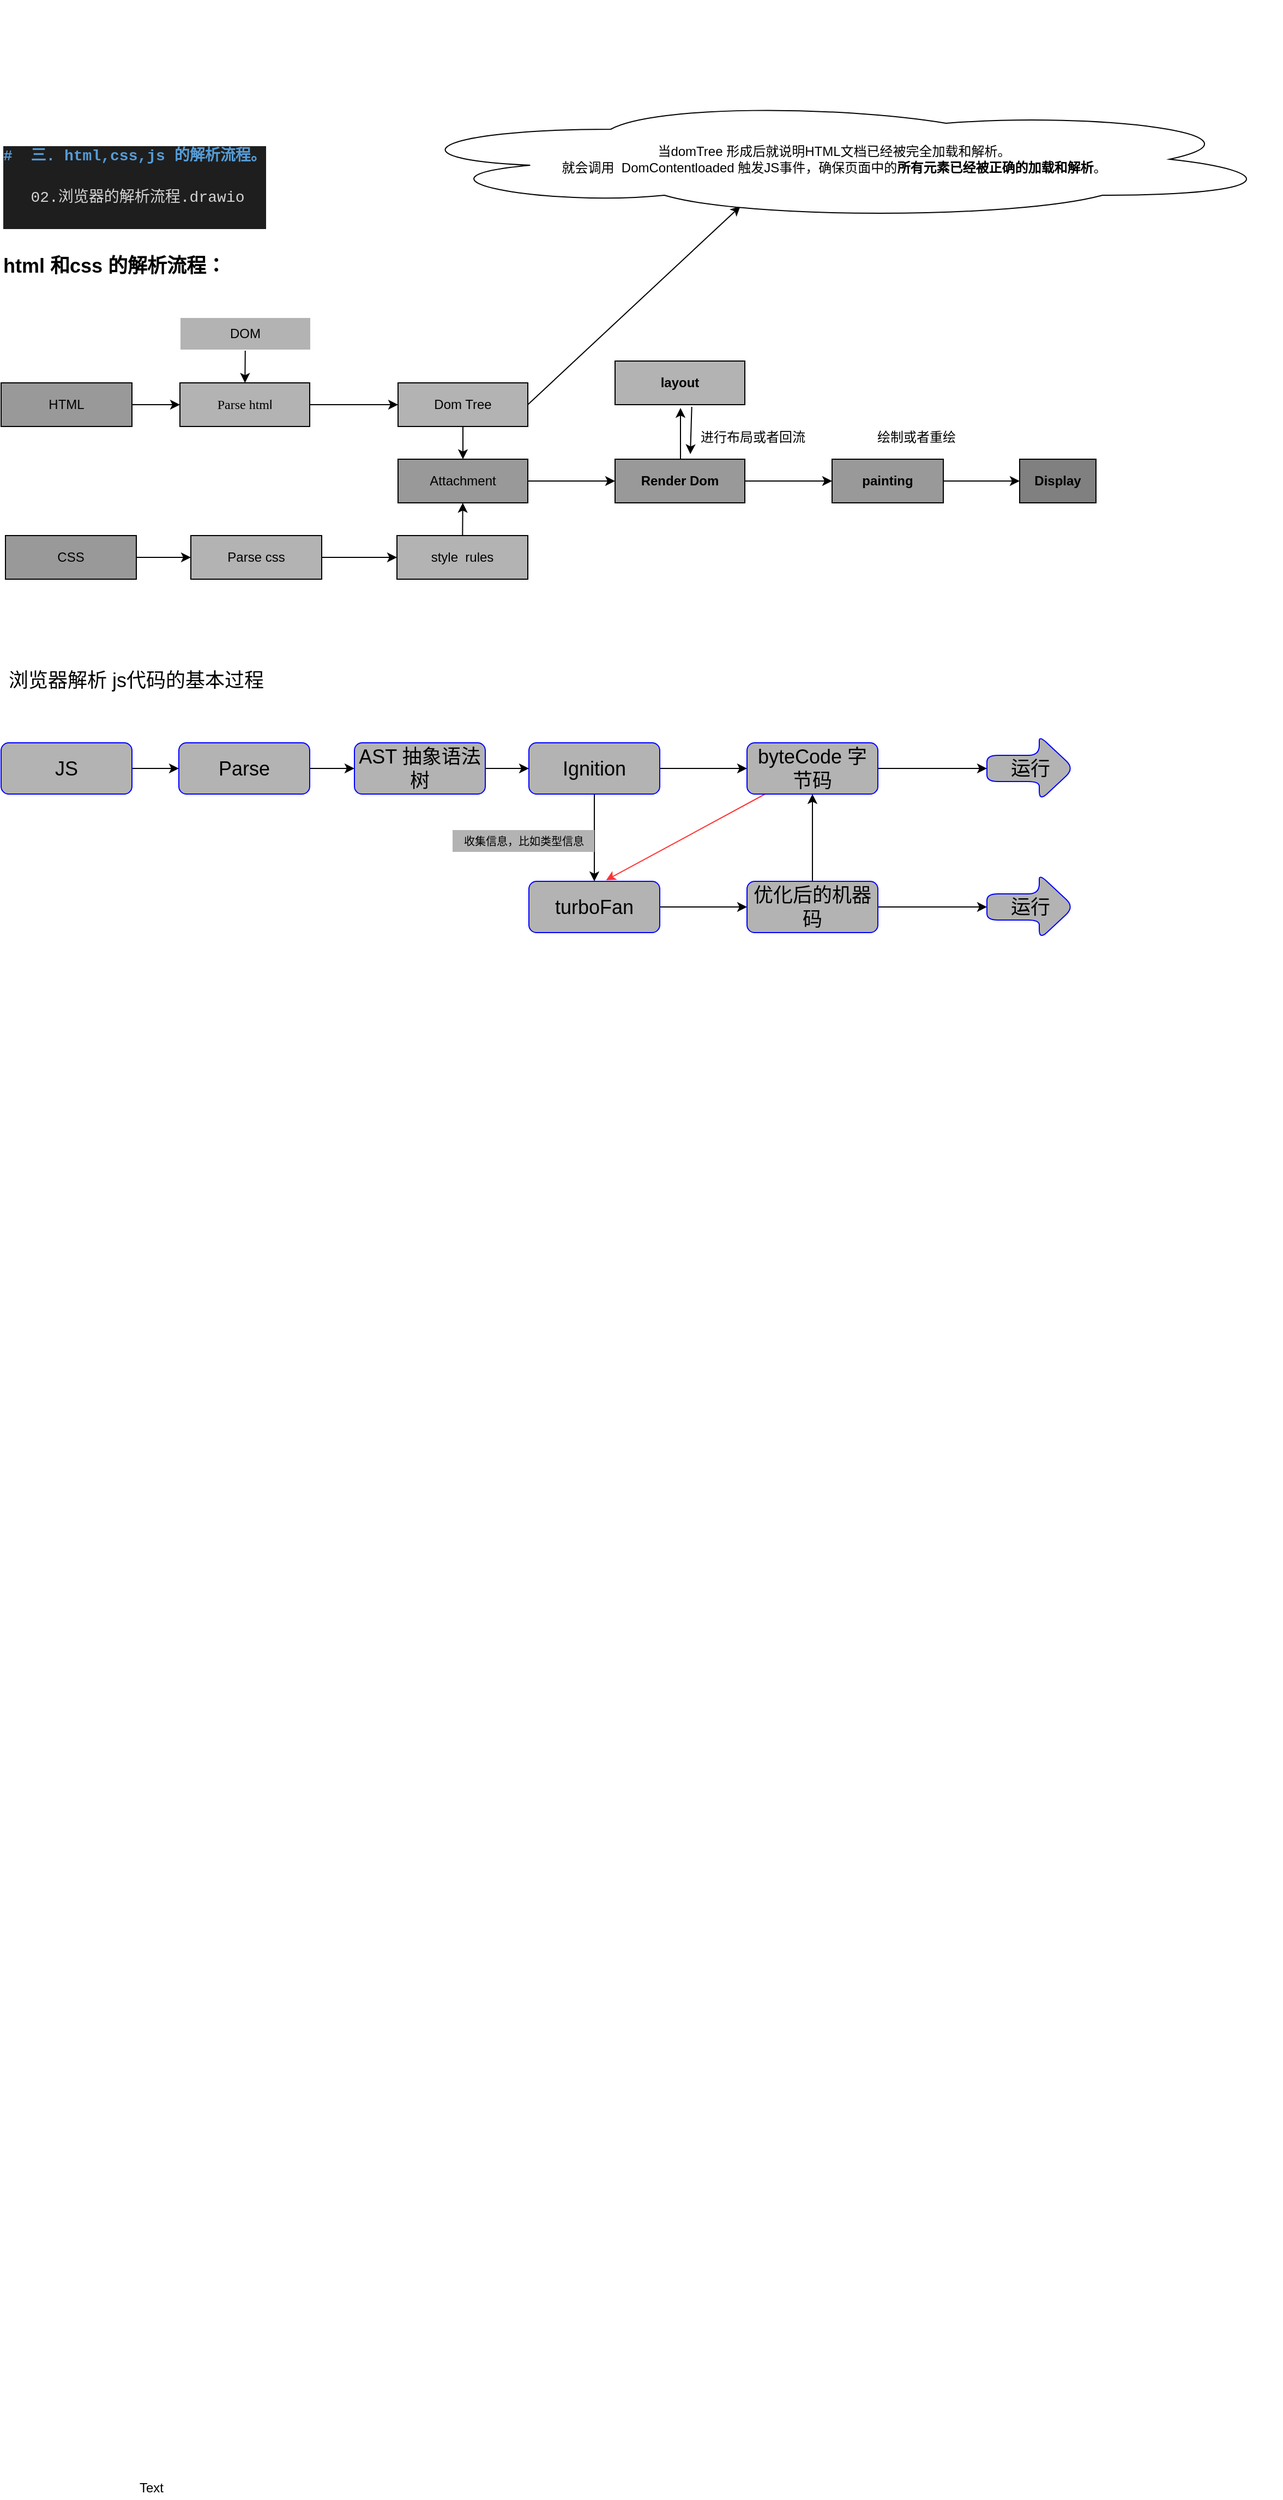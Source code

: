 <mxfile pages="1">
    <diagram id="wpIUDCgS-jAy4nphHHjV" name="Page-1">
        <mxGraphModel dx="1056" dy="3940" grid="1" gridSize="10" guides="1" tooltips="1" connect="1" arrows="1" fold="1" page="1" pageScale="1" pageWidth="827" pageHeight="1169" math="0" shadow="0">
            <root>
                <mxCell id="0"/>
                <mxCell id="1" parent="0"/>
                <mxCell id="2" value="Text" style="text;html=1;resizable=0;points=[];autosize=1;align=left;verticalAlign=top;spacingTop=-4;" parent="1" vertex="1">
                    <mxGeometry x="161" y="-180" width="40" height="20" as="geometry"/>
                </mxCell>
                <mxCell id="4" value="&lt;div style=&quot;color: rgb(212 , 212 , 212) ; background-color: rgb(30 , 30 , 30) ; font-family: &amp;#34;consolas&amp;#34; , &amp;#34;courier new&amp;#34; , monospace ; font-size: 14px ; line-height: 19px ; white-space: pre&quot;&gt;&lt;div&gt;&lt;span style=&quot;color: #569cd6 ; font-weight: bold&quot;&gt;# &amp;nbsp;三. html,css,js 的解析流程。&lt;/span&gt;&lt;/div&gt;&lt;div&gt;&amp;nbsp; &amp;nbsp; &lt;/div&gt;&lt;div&gt;&amp;nbsp; &amp;nbsp;02.浏览器的解析流程.drawio&lt;/div&gt;&lt;br&gt;&lt;/div&gt;" style="text;html=1;resizable=0;points=[];autosize=1;align=left;verticalAlign=top;spacingTop=-4;" parent="1" vertex="1">
                    <mxGeometry x="36" y="-2320" width="250" height="80" as="geometry"/>
                </mxCell>
                <mxCell id="5" value="&lt;b&gt;&lt;font style=&quot;font-size: 18px&quot;&gt;html 和css 的解析流程：&lt;/font&gt;&lt;/b&gt;" style="text;html=1;resizable=0;points=[];autosize=1;align=left;verticalAlign=top;spacingTop=-4;strokeColor=#FFFFFF;" parent="1" vertex="1">
                    <mxGeometry x="36" y="-2220" width="220" height="20" as="geometry"/>
                </mxCell>
                <mxCell id="7" value="&lt;font style=&quot;font-size: 18px&quot;&gt;浏览器解析 js代码的基本过程&lt;/font&gt;" style="text;html=1;resizable=0;points=[];autosize=1;align=left;verticalAlign=top;spacingTop=-4;" parent="1" vertex="1">
                    <mxGeometry x="41" y="-1840" width="260" height="30" as="geometry"/>
                </mxCell>
                <mxCell id="9" value="&lt;div&gt;&lt;div&gt;&lt;br&gt;&lt;/div&gt;&lt;/div&gt;" style="text;html=1;resizable=0;points=[];autosize=1;align=left;verticalAlign=top;spacingTop=-4;" parent="1" vertex="1">
                    <mxGeometry x="284" y="-2451" width="20" height="20" as="geometry"/>
                </mxCell>
                <mxCell id="15" value="" style="edgeStyle=none;html=1;" parent="1" source="13" target="14" edge="1">
                    <mxGeometry relative="1" as="geometry"/>
                </mxCell>
                <mxCell id="13" value="HTML" style="whiteSpace=wrap;html=1;fillColor=#999999;" parent="1" vertex="1">
                    <mxGeometry x="36" y="-2100" width="120" height="40" as="geometry"/>
                </mxCell>
                <mxCell id="26" value="" style="edgeStyle=none;html=1;fontFamily=Helvetica;fontSize=12;fontColor=default;" parent="1" source="14" target="25" edge="1">
                    <mxGeometry relative="1" as="geometry"/>
                </mxCell>
                <mxCell id="14" value="&lt;font face=&quot;Comic Sans MS&quot;&gt;Parse htm&lt;/font&gt;l" style="whiteSpace=wrap;html=1;fillColor=#B3B3B3;" parent="1" vertex="1">
                    <mxGeometry x="200" y="-2100" width="119" height="40" as="geometry"/>
                </mxCell>
                <mxCell id="24" value="" style="edgeStyle=none;html=1;fontFamily=Helvetica;fontSize=12;fontColor=default;" parent="1" source="16" target="23" edge="1">
                    <mxGeometry relative="1" as="geometry"/>
                </mxCell>
                <mxCell id="16" value="CSS" style="whiteSpace=wrap;html=1;fillColor=#999999;" parent="1" vertex="1">
                    <mxGeometry x="40" y="-1960" width="120" height="40" as="geometry"/>
                </mxCell>
                <mxCell id="22" value="" style="edgeStyle=none;html=1;" parent="1" source="18" target="14" edge="1">
                    <mxGeometry relative="1" as="geometry"/>
                </mxCell>
                <mxCell id="18" value="DOM" style="whiteSpace=wrap;html=1;strokeColor=#FFFFFF;fillColor=#B3B3B3;" parent="1" vertex="1">
                    <mxGeometry x="200" y="-2160" width="120" height="30" as="geometry"/>
                </mxCell>
                <mxCell id="28" value="" style="edgeStyle=none;html=1;fontFamily=Helvetica;fontSize=12;fontColor=default;" parent="1" source="23" target="27" edge="1">
                    <mxGeometry relative="1" as="geometry"/>
                </mxCell>
                <mxCell id="23" value="Parse css" style="whiteSpace=wrap;html=1;fillColor=#B3B3B3;" parent="1" vertex="1">
                    <mxGeometry x="210" y="-1960" width="120" height="40" as="geometry"/>
                </mxCell>
                <mxCell id="30" value="" style="edgeStyle=none;html=1;fontFamily=Helvetica;fontSize=12;fontColor=default;" parent="1" source="25" target="29" edge="1">
                    <mxGeometry relative="1" as="geometry"/>
                </mxCell>
                <mxCell id="76" style="edgeStyle=none;html=1;exitX=1;exitY=0.5;exitDx=0;exitDy=0;entryX=0.395;entryY=0.892;entryDx=0;entryDy=0;entryPerimeter=0;fillColor=#FF0000;" edge="1" parent="1" source="25" target="74">
                    <mxGeometry relative="1" as="geometry"/>
                </mxCell>
                <mxCell id="25" value="Dom Tree" style="whiteSpace=wrap;html=1;fillColor=#B3B3B3;" parent="1" vertex="1">
                    <mxGeometry x="400" y="-2100" width="119" height="40" as="geometry"/>
                </mxCell>
                <mxCell id="31" value="" style="edgeStyle=none;html=1;fontFamily=Helvetica;fontSize=12;fontColor=default;" parent="1" source="27" target="29" edge="1">
                    <mxGeometry relative="1" as="geometry"/>
                </mxCell>
                <mxCell id="27" value="style&amp;nbsp; rules" style="whiteSpace=wrap;html=1;fillColor=#B3B3B3;" parent="1" vertex="1">
                    <mxGeometry x="399" y="-1960" width="120" height="40" as="geometry"/>
                </mxCell>
                <mxCell id="34" value="" style="edgeStyle=none;html=1;fontFamily=Helvetica;fontSize=12;fontColor=default;" parent="1" source="29" target="33" edge="1">
                    <mxGeometry relative="1" as="geometry"/>
                </mxCell>
                <mxCell id="29" value="Attachment" style="whiteSpace=wrap;html=1;fillColor=#999999;" parent="1" vertex="1">
                    <mxGeometry x="400" y="-2030" width="119" height="40" as="geometry"/>
                </mxCell>
                <mxCell id="36" value="" style="edgeStyle=none;html=1;fontFamily=Helvetica;fontSize=12;fontColor=default;" parent="1" source="33" target="35" edge="1">
                    <mxGeometry relative="1" as="geometry"/>
                </mxCell>
                <mxCell id="40" value="" style="edgeStyle=none;html=1;fontFamily=Helvetica;fontSize=12;fontColor=default;" parent="1" source="33" edge="1">
                    <mxGeometry relative="1" as="geometry">
                        <mxPoint x="659" y="-2077" as="targetPoint"/>
                        <Array as="points">
                            <mxPoint x="659" y="-2030"/>
                        </Array>
                    </mxGeometry>
                </mxCell>
                <mxCell id="33" value="Render Dom" style="whiteSpace=wrap;html=1;fontStyle=1;fillColor=#999999;" parent="1" vertex="1">
                    <mxGeometry x="599" y="-2030" width="119" height="40" as="geometry"/>
                </mxCell>
                <mxCell id="38" value="" style="edgeStyle=none;html=1;fontFamily=Helvetica;fontSize=12;fontColor=default;" parent="1" source="35" target="37" edge="1">
                    <mxGeometry relative="1" as="geometry"/>
                </mxCell>
                <mxCell id="35" value="painting" style="whiteSpace=wrap;html=1;fontStyle=1;fillColor=#999999;" parent="1" vertex="1">
                    <mxGeometry x="798" y="-2030" width="102" height="40" as="geometry"/>
                </mxCell>
                <mxCell id="37" value="Display" style="whiteSpace=wrap;html=1;fontStyle=1;fillColor=#808080;" parent="1" vertex="1">
                    <mxGeometry x="970" y="-2030" width="70" height="40" as="geometry"/>
                </mxCell>
                <mxCell id="41" style="edgeStyle=none;html=1;fontFamily=Helvetica;fontSize=12;fontColor=default;entryX=0.58;entryY=-0.117;entryDx=0;entryDy=0;entryPerimeter=0;exitX=0.591;exitY=1.05;exitDx=0;exitDy=0;exitPerimeter=0;" parent="1" source="39" target="33" edge="1">
                    <mxGeometry relative="1" as="geometry">
                        <mxPoint x="680" y="-2060" as="targetPoint"/>
                    </mxGeometry>
                </mxCell>
                <mxCell id="39" value="layout" style="whiteSpace=wrap;html=1;fontStyle=1;fillColor=#B3B3B3;" parent="1" vertex="1">
                    <mxGeometry x="599" y="-2120" width="119" height="40" as="geometry"/>
                </mxCell>
                <mxCell id="49" value="" style="edgeStyle=none;html=1;fontSize=18;fillColor=#B3B3B3;" parent="1" source="47" target="48" edge="1">
                    <mxGeometry relative="1" as="geometry"/>
                </mxCell>
                <mxCell id="47" value="JS" style="rounded=1;whiteSpace=wrap;html=1;fontSize=18;strokeColor=#0000FF;fillColor=#B3B3B3;" parent="1" vertex="1">
                    <mxGeometry x="36" y="-1770" width="120" height="47" as="geometry"/>
                </mxCell>
                <mxCell id="51" value="" style="edgeStyle=none;html=1;fontSize=18;fillColor=#B3B3B3;" parent="1" source="48" target="50" edge="1">
                    <mxGeometry relative="1" as="geometry"/>
                </mxCell>
                <mxCell id="48" value="Parse" style="rounded=1;whiteSpace=wrap;html=1;fontSize=18;strokeColor=#0000FF;fillColor=#B3B3B3;" parent="1" vertex="1">
                    <mxGeometry x="199" y="-1770" width="120" height="47" as="geometry"/>
                </mxCell>
                <mxCell id="53" value="" style="edgeStyle=none;html=1;fontSize=18;fillColor=#B3B3B3;" parent="1" source="50" target="52" edge="1">
                    <mxGeometry relative="1" as="geometry"/>
                </mxCell>
                <mxCell id="50" value="AST 抽象语法树" style="rounded=1;whiteSpace=wrap;html=1;fontSize=18;strokeColor=#0000FF;fillColor=#B3B3B3;" parent="1" vertex="1">
                    <mxGeometry x="360" y="-1770" width="120" height="47" as="geometry"/>
                </mxCell>
                <mxCell id="55" value="" style="edgeStyle=none;html=1;fontSize=18;fillColor=#B3B3B3;" parent="1" source="52" target="54" edge="1">
                    <mxGeometry relative="1" as="geometry"/>
                </mxCell>
                <mxCell id="64" value="" style="edgeStyle=none;html=1;fontSize=10;fillColor=#B3B3B3;" parent="1" source="52" target="63" edge="1">
                    <mxGeometry relative="1" as="geometry"/>
                </mxCell>
                <mxCell id="52" value="Ignition" style="rounded=1;whiteSpace=wrap;html=1;fontSize=18;strokeColor=#0000FF;fillColor=#B3B3B3;" parent="1" vertex="1">
                    <mxGeometry x="520" y="-1770" width="120" height="47" as="geometry"/>
                </mxCell>
                <mxCell id="57" value="" style="edgeStyle=none;html=1;fontSize=18;fillColor=#B3B3B3;" parent="1" source="54" target="56" edge="1">
                    <mxGeometry relative="1" as="geometry"/>
                </mxCell>
                <mxCell id="66" style="edgeStyle=none;html=1;entryX=0.589;entryY=-0.021;entryDx=0;entryDy=0;entryPerimeter=0;fontSize=10;strokeColor=#FF3333;fillColor=#B3B3B3;" parent="1" source="54" target="63" edge="1">
                    <mxGeometry relative="1" as="geometry"/>
                </mxCell>
                <mxCell id="54" value="byteCode 字节码" style="rounded=1;whiteSpace=wrap;html=1;fontSize=18;strokeColor=#0000FF;fillColor=#B3B3B3;" parent="1" vertex="1">
                    <mxGeometry x="720" y="-1770" width="120" height="47" as="geometry"/>
                </mxCell>
                <mxCell id="56" value="运行" style="shape=singleArrow;whiteSpace=wrap;html=1;arrowWidth=0.4;arrowSize=0.4;fontSize=18;strokeColor=#0000FF;rounded=1;fillColor=#B3B3B3;" parent="1" vertex="1">
                    <mxGeometry x="940" y="-1776.5" width="80" height="60" as="geometry"/>
                </mxCell>
                <mxCell id="68" value="" style="edgeStyle=none;html=1;fontSize=10;fillColor=#B3B3B3;" parent="1" source="63" target="67" edge="1">
                    <mxGeometry relative="1" as="geometry"/>
                </mxCell>
                <mxCell id="63" value="turboFan" style="rounded=1;whiteSpace=wrap;html=1;fontSize=18;strokeColor=#0000FF;fillColor=#B3B3B3;" parent="1" vertex="1">
                    <mxGeometry x="520" y="-1643" width="120" height="47" as="geometry"/>
                </mxCell>
                <mxCell id="65" value="收集信息，比如类型信息" style="text;html=1;align=center;verticalAlign=middle;resizable=0;points=[];autosize=1;strokeColor=none;fillColor=#B3B3B3;fontSize=10;" parent="1" vertex="1">
                    <mxGeometry x="450" y="-1690" width="130" height="20" as="geometry"/>
                </mxCell>
                <mxCell id="69" value="" style="edgeStyle=none;html=1;fontSize=10;fillColor=#B3B3B3;" parent="1" source="67" target="54" edge="1">
                    <mxGeometry relative="1" as="geometry"/>
                </mxCell>
                <mxCell id="71" value="" style="edgeStyle=none;html=1;fontSize=10;fillColor=#B3B3B3;" parent="1" source="67" target="70" edge="1">
                    <mxGeometry relative="1" as="geometry"/>
                </mxCell>
                <mxCell id="67" value="优化后的机器码" style="rounded=1;whiteSpace=wrap;html=1;fontSize=18;strokeColor=#0000FF;fillColor=#B3B3B3;" parent="1" vertex="1">
                    <mxGeometry x="720" y="-1643" width="120" height="47" as="geometry"/>
                </mxCell>
                <mxCell id="70" value="运行" style="shape=singleArrow;whiteSpace=wrap;html=1;arrowWidth=0.4;arrowSize=0.4;fontSize=18;strokeColor=#0000FF;rounded=1;fillColor=#B3B3B3;" parent="1" vertex="1">
                    <mxGeometry x="940" y="-1649.5" width="80" height="60" as="geometry"/>
                </mxCell>
                <mxCell id="72" value="进行布局或者回流" style="text;html=1;align=center;verticalAlign=middle;resizable=0;points=[];autosize=1;strokeColor=none;fillColor=none;" parent="1" vertex="1">
                    <mxGeometry x="670" y="-2060" width="110" height="20" as="geometry"/>
                </mxCell>
                <mxCell id="73" value="绘制或者重绘" style="text;html=1;align=center;verticalAlign=middle;resizable=0;points=[];autosize=1;strokeColor=none;fillColor=none;" parent="1" vertex="1">
                    <mxGeometry x="830" y="-2060" width="90" height="20" as="geometry"/>
                </mxCell>
                <mxCell id="74" value="当domTree 形成后就说明HTML文档已经被完全加载和解析。&lt;br&gt;就会调用&amp;nbsp; DomContentloaded 触发JS事件，确保页面中的&lt;b&gt;所有元素已经被正确的加载和解析&lt;/b&gt;。" style="ellipse;shape=cloud;whiteSpace=wrap;html=1;" vertex="1" parent="1">
                    <mxGeometry x="390" y="-2360" width="820" height="110" as="geometry"/>
                </mxCell>
            </root>
        </mxGraphModel>
    </diagram>
</mxfile>